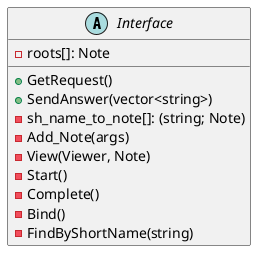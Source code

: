 @startuml
abstract class Interface {
+ GetRequest()
+ SendAnswer(vector<string>)
- roots[]: Note
- sh_name_to_note[]: (string; Note)
- Add_Note(args)
- View(Viewer, Note)
- Start()
- Complete()
- Bind()
- FindByShortName(string)
}
@enduml